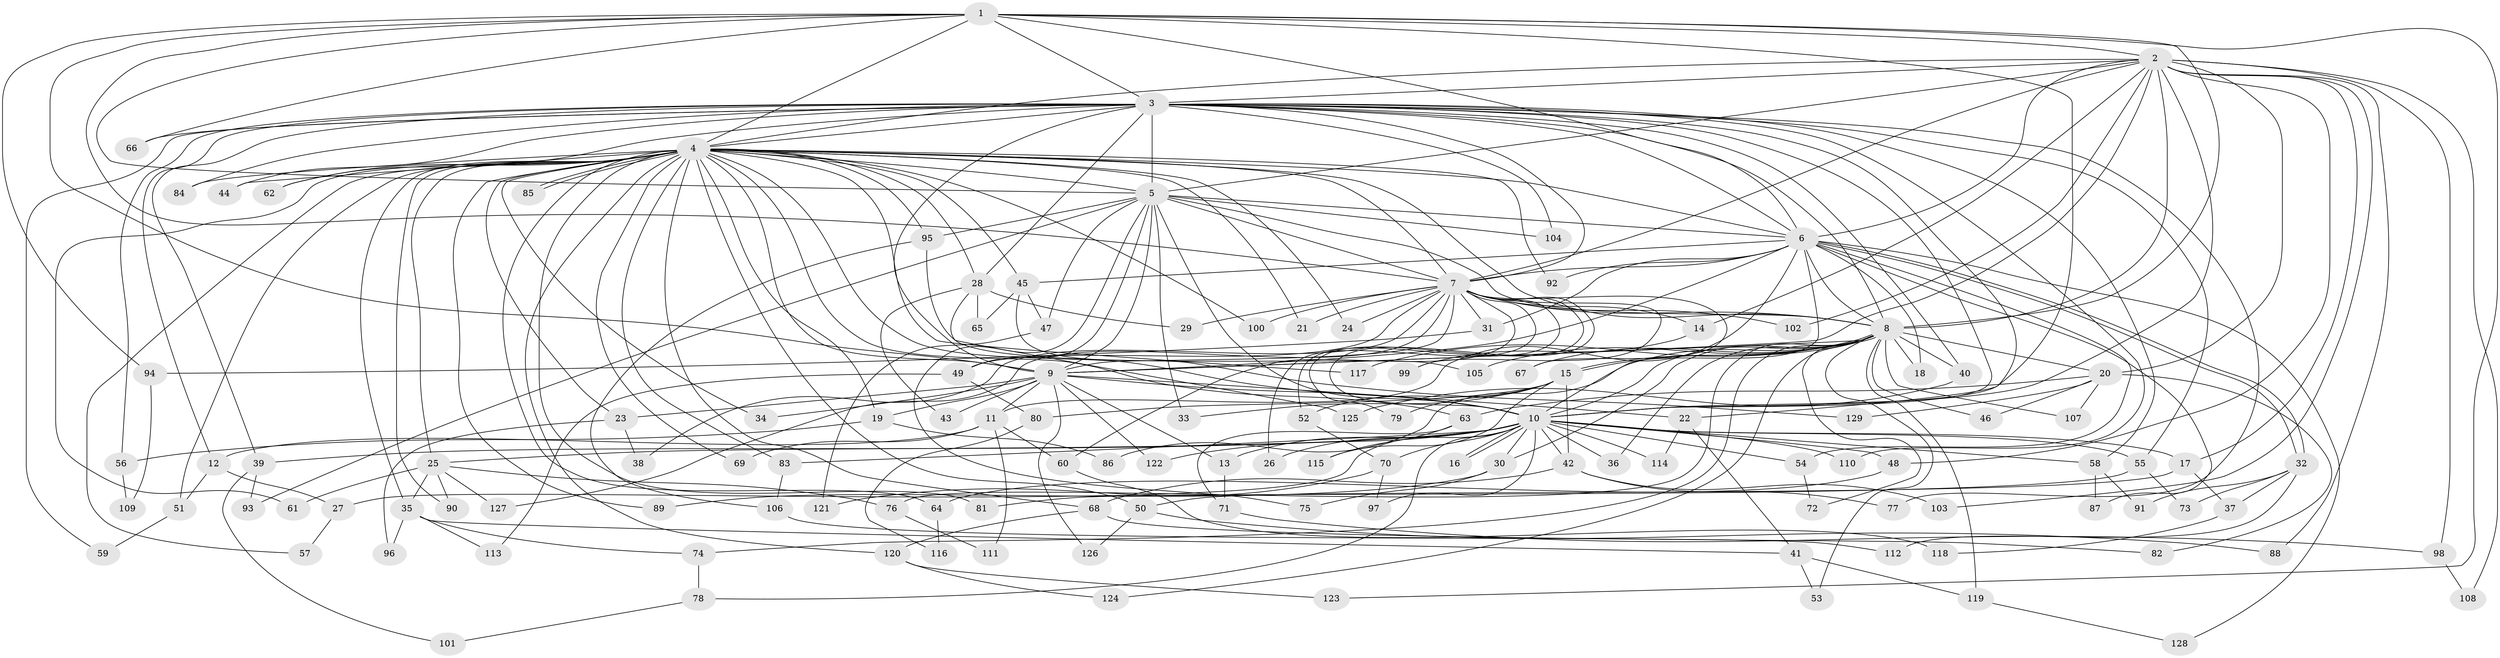 // coarse degree distribution, {20: 0.010309278350515464, 17: 0.010309278350515464, 22: 0.010309278350515464, 38: 0.010309278350515464, 15: 0.010309278350515464, 24: 0.020618556701030927, 18: 0.010309278350515464, 30: 0.010309278350515464, 8: 0.020618556701030927, 3: 0.18556701030927836, 2: 0.5051546391752577, 5: 0.08247422680412371, 4: 0.09278350515463918, 6: 0.020618556701030927}
// Generated by graph-tools (version 1.1) at 2025/23/03/03/25 07:23:43]
// undirected, 129 vertices, 283 edges
graph export_dot {
graph [start="1"]
  node [color=gray90,style=filled];
  1;
  2;
  3;
  4;
  5;
  6;
  7;
  8;
  9;
  10;
  11;
  12;
  13;
  14;
  15;
  16;
  17;
  18;
  19;
  20;
  21;
  22;
  23;
  24;
  25;
  26;
  27;
  28;
  29;
  30;
  31;
  32;
  33;
  34;
  35;
  36;
  37;
  38;
  39;
  40;
  41;
  42;
  43;
  44;
  45;
  46;
  47;
  48;
  49;
  50;
  51;
  52;
  53;
  54;
  55;
  56;
  57;
  58;
  59;
  60;
  61;
  62;
  63;
  64;
  65;
  66;
  67;
  68;
  69;
  70;
  71;
  72;
  73;
  74;
  75;
  76;
  77;
  78;
  79;
  80;
  81;
  82;
  83;
  84;
  85;
  86;
  87;
  88;
  89;
  90;
  91;
  92;
  93;
  94;
  95;
  96;
  97;
  98;
  99;
  100;
  101;
  102;
  103;
  104;
  105;
  106;
  107;
  108;
  109;
  110;
  111;
  112;
  113;
  114;
  115;
  116;
  117;
  118;
  119;
  120;
  121;
  122;
  123;
  124;
  125;
  126;
  127;
  128;
  129;
  1 -- 2;
  1 -- 3;
  1 -- 4;
  1 -- 5;
  1 -- 6;
  1 -- 7;
  1 -- 8;
  1 -- 9;
  1 -- 10;
  1 -- 66;
  1 -- 94;
  1 -- 123;
  2 -- 3;
  2 -- 4;
  2 -- 5;
  2 -- 6;
  2 -- 7;
  2 -- 8;
  2 -- 9;
  2 -- 10;
  2 -- 14;
  2 -- 17;
  2 -- 20;
  2 -- 48;
  2 -- 88;
  2 -- 98;
  2 -- 102;
  2 -- 103;
  2 -- 108;
  3 -- 4;
  3 -- 5;
  3 -- 6;
  3 -- 7;
  3 -- 8;
  3 -- 9;
  3 -- 10;
  3 -- 12;
  3 -- 22;
  3 -- 28;
  3 -- 39;
  3 -- 40;
  3 -- 44;
  3 -- 55;
  3 -- 56;
  3 -- 58;
  3 -- 59;
  3 -- 62;
  3 -- 66;
  3 -- 77;
  3 -- 84;
  3 -- 104;
  3 -- 110;
  4 -- 5;
  4 -- 6;
  4 -- 7;
  4 -- 8;
  4 -- 9;
  4 -- 10;
  4 -- 19;
  4 -- 21;
  4 -- 23;
  4 -- 24;
  4 -- 25;
  4 -- 28;
  4 -- 34;
  4 -- 35;
  4 -- 44;
  4 -- 45;
  4 -- 50;
  4 -- 51;
  4 -- 57;
  4 -- 61;
  4 -- 62;
  4 -- 63;
  4 -- 64;
  4 -- 68;
  4 -- 69;
  4 -- 81;
  4 -- 83;
  4 -- 84;
  4 -- 85;
  4 -- 85;
  4 -- 89;
  4 -- 90;
  4 -- 92;
  4 -- 95;
  4 -- 100;
  4 -- 117;
  4 -- 120;
  5 -- 6;
  5 -- 7;
  5 -- 8;
  5 -- 9;
  5 -- 10;
  5 -- 33;
  5 -- 47;
  5 -- 49;
  5 -- 75;
  5 -- 93;
  5 -- 95;
  5 -- 104;
  6 -- 7;
  6 -- 8;
  6 -- 9;
  6 -- 10;
  6 -- 11;
  6 -- 18;
  6 -- 31;
  6 -- 32;
  6 -- 32;
  6 -- 45;
  6 -- 54;
  6 -- 87;
  6 -- 92;
  6 -- 128;
  7 -- 8;
  7 -- 9;
  7 -- 10;
  7 -- 14;
  7 -- 21;
  7 -- 24;
  7 -- 26;
  7 -- 29;
  7 -- 31;
  7 -- 38;
  7 -- 49;
  7 -- 52;
  7 -- 60;
  7 -- 67;
  7 -- 79;
  7 -- 99;
  7 -- 100;
  7 -- 102;
  7 -- 127;
  8 -- 9;
  8 -- 10;
  8 -- 15;
  8 -- 15;
  8 -- 18;
  8 -- 20;
  8 -- 30;
  8 -- 36;
  8 -- 40;
  8 -- 46;
  8 -- 53;
  8 -- 67;
  8 -- 72;
  8 -- 74;
  8 -- 76;
  8 -- 86;
  8 -- 105;
  8 -- 107;
  8 -- 117;
  8 -- 119;
  8 -- 124;
  9 -- 10;
  9 -- 11;
  9 -- 13;
  9 -- 19;
  9 -- 22;
  9 -- 23;
  9 -- 34;
  9 -- 43;
  9 -- 122;
  9 -- 126;
  10 -- 13;
  10 -- 16;
  10 -- 16;
  10 -- 17;
  10 -- 25;
  10 -- 26;
  10 -- 27;
  10 -- 30;
  10 -- 36;
  10 -- 39;
  10 -- 42;
  10 -- 48;
  10 -- 54;
  10 -- 55;
  10 -- 58;
  10 -- 70;
  10 -- 78;
  10 -- 83;
  10 -- 97;
  10 -- 110;
  10 -- 114;
  10 -- 122;
  11 -- 12;
  11 -- 60;
  11 -- 69;
  11 -- 111;
  12 -- 27;
  12 -- 51;
  13 -- 71;
  14 -- 99;
  15 -- 33;
  15 -- 42;
  15 -- 52;
  15 -- 79;
  15 -- 80;
  15 -- 115;
  17 -- 37;
  17 -- 50;
  19 -- 56;
  19 -- 86;
  20 -- 46;
  20 -- 63;
  20 -- 82;
  20 -- 107;
  20 -- 129;
  22 -- 41;
  22 -- 114;
  23 -- 38;
  23 -- 96;
  25 -- 35;
  25 -- 61;
  25 -- 76;
  25 -- 90;
  25 -- 127;
  27 -- 57;
  28 -- 29;
  28 -- 43;
  28 -- 65;
  28 -- 125;
  30 -- 75;
  30 -- 89;
  31 -- 94;
  32 -- 37;
  32 -- 73;
  32 -- 91;
  32 -- 112;
  35 -- 41;
  35 -- 74;
  35 -- 96;
  35 -- 113;
  37 -- 118;
  39 -- 93;
  39 -- 101;
  40 -- 125;
  41 -- 53;
  41 -- 119;
  42 -- 68;
  42 -- 77;
  42 -- 103;
  45 -- 47;
  45 -- 65;
  45 -- 129;
  47 -- 121;
  48 -- 64;
  49 -- 80;
  49 -- 113;
  50 -- 88;
  50 -- 126;
  51 -- 59;
  52 -- 70;
  54 -- 72;
  55 -- 73;
  55 -- 81;
  56 -- 109;
  58 -- 87;
  58 -- 91;
  60 -- 118;
  63 -- 71;
  63 -- 115;
  64 -- 116;
  68 -- 82;
  68 -- 120;
  70 -- 97;
  70 -- 121;
  71 -- 98;
  74 -- 78;
  76 -- 111;
  78 -- 101;
  80 -- 116;
  83 -- 106;
  94 -- 109;
  95 -- 105;
  95 -- 106;
  98 -- 108;
  106 -- 112;
  119 -- 128;
  120 -- 123;
  120 -- 124;
}
